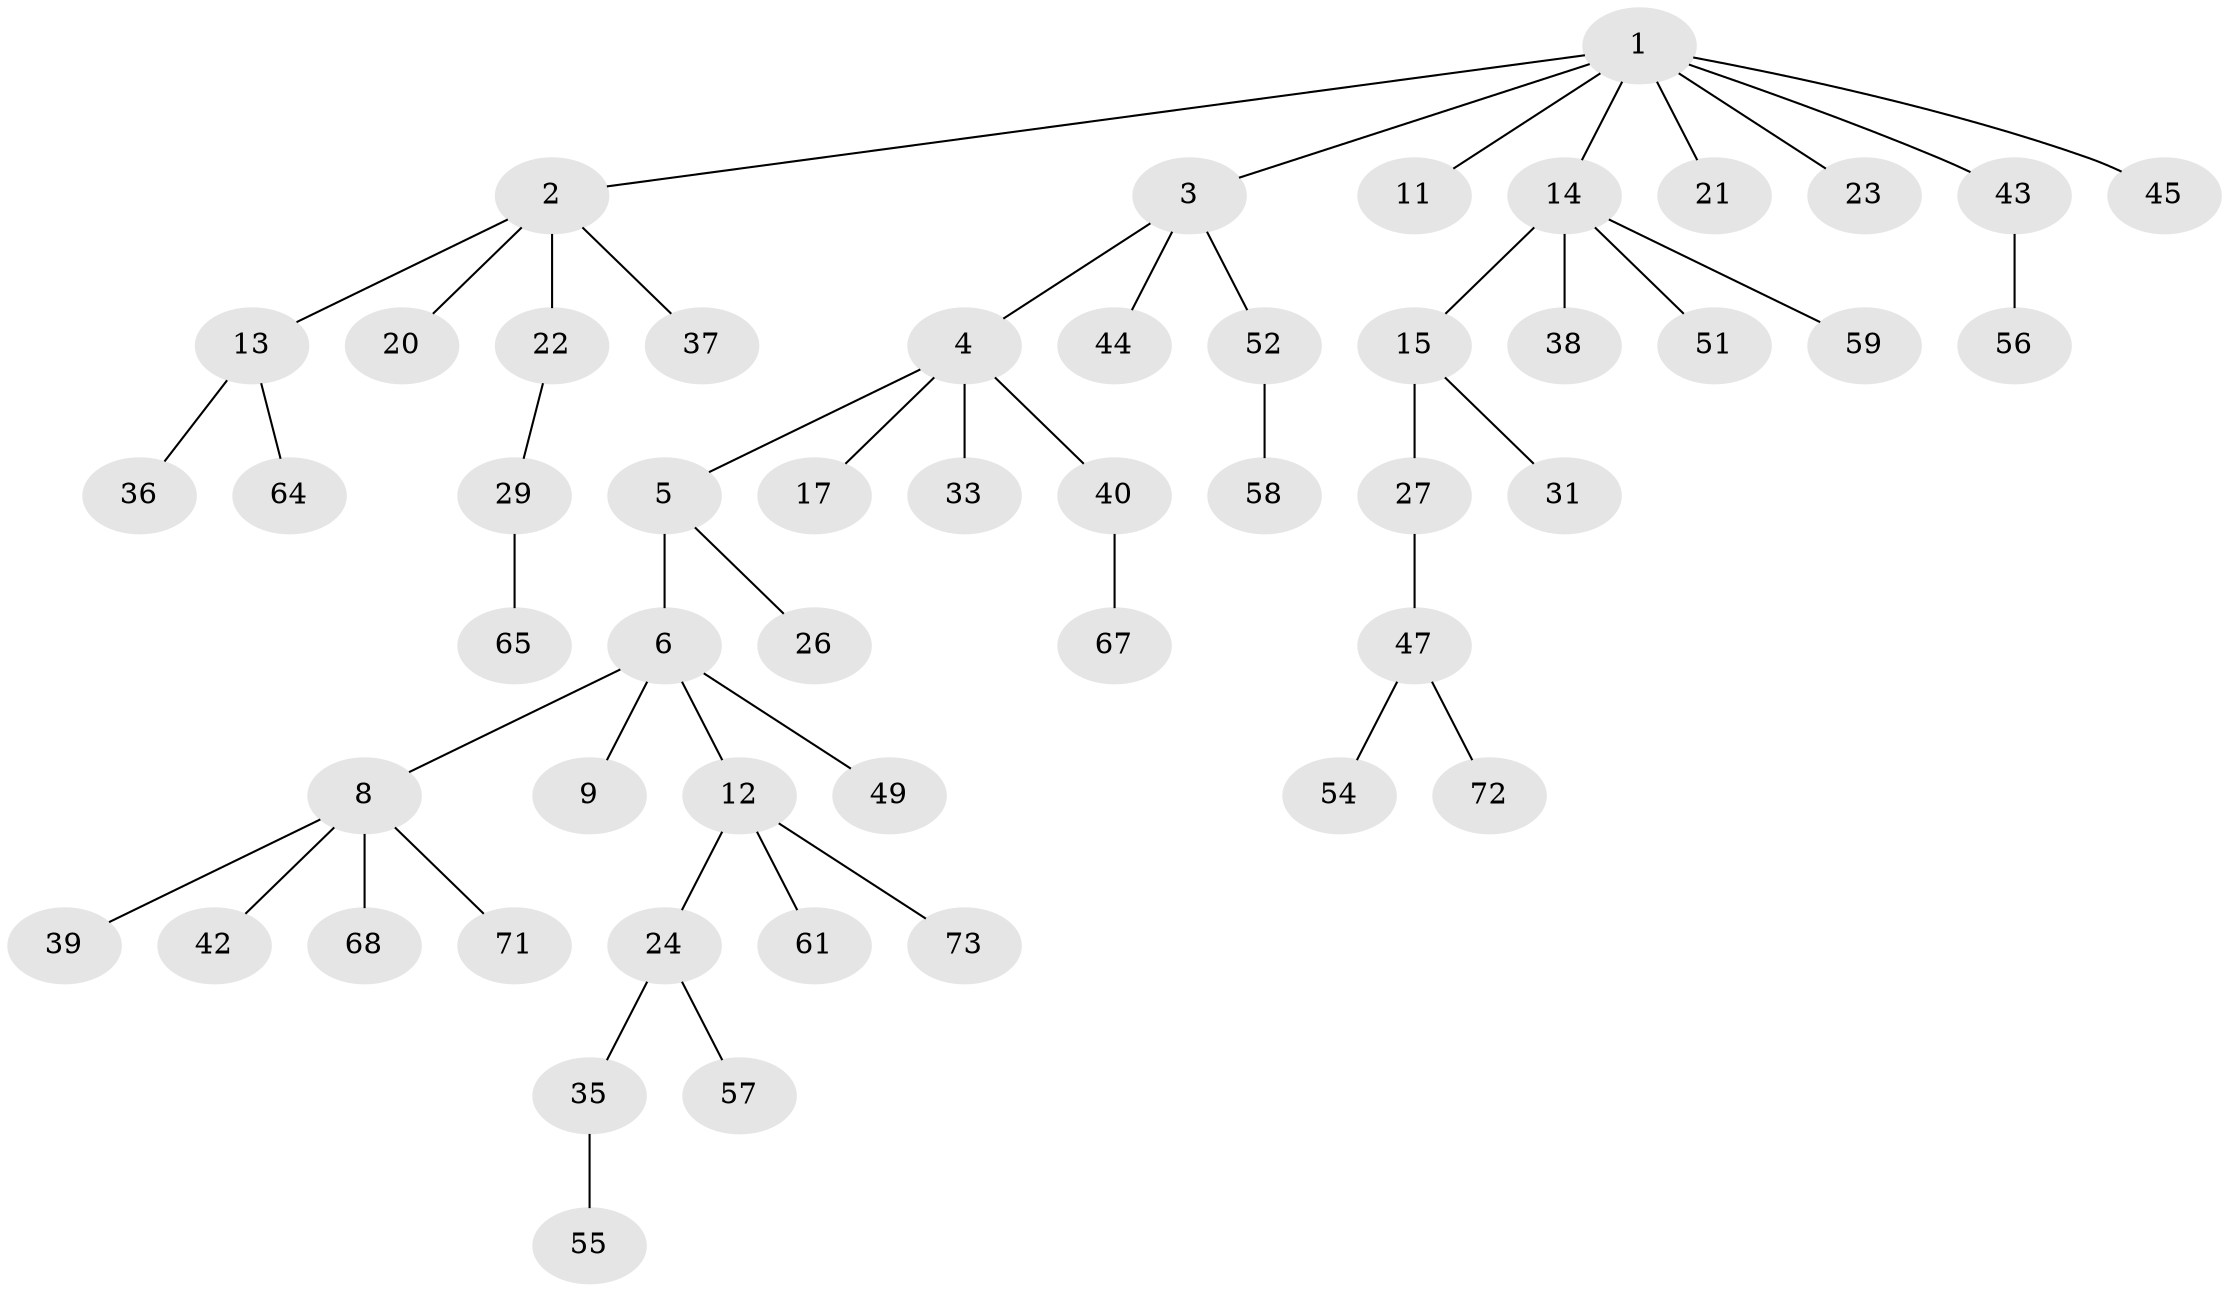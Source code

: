 // original degree distribution, {4: 0.13513513513513514, 6: 0.04054054054054054, 3: 0.10810810810810811, 1: 0.5675675675675675, 2: 0.14864864864864866}
// Generated by graph-tools (version 1.1) at 2025/11/02/27/25 16:11:27]
// undirected, 52 vertices, 51 edges
graph export_dot {
graph [start="1"]
  node [color=gray90,style=filled];
  1 [super="+10"];
  2 [super="+7"];
  3 [super="+25"];
  4 [super="+18"];
  5 [super="+28"];
  6 [super="+19"];
  8 [super="+16"];
  9;
  11 [super="+50"];
  12 [super="+46"];
  13 [super="+32"];
  14 [super="+34"];
  15 [super="+30"];
  17;
  20 [super="+41"];
  21;
  22 [super="+70"];
  23;
  24 [super="+62"];
  26;
  27;
  29 [super="+69"];
  31;
  33;
  35 [super="+66"];
  36;
  37;
  38;
  39;
  40 [super="+48"];
  42;
  43;
  44;
  45 [super="+74"];
  47 [super="+63"];
  49;
  51;
  52 [super="+53"];
  54;
  55;
  56 [super="+60"];
  57;
  58;
  59;
  61;
  64;
  65;
  67;
  68;
  71;
  72;
  73;
  1 -- 2;
  1 -- 3;
  1 -- 43;
  1 -- 21;
  1 -- 23;
  1 -- 11;
  1 -- 45;
  1 -- 14;
  2 -- 20;
  2 -- 22;
  2 -- 13;
  2 -- 37;
  3 -- 4;
  3 -- 44;
  3 -- 52;
  4 -- 5;
  4 -- 17;
  4 -- 33;
  4 -- 40;
  5 -- 6;
  5 -- 26;
  6 -- 8;
  6 -- 9;
  6 -- 12;
  6 -- 49;
  8 -- 42;
  8 -- 68;
  8 -- 39;
  8 -- 71;
  12 -- 24;
  12 -- 73;
  12 -- 61;
  13 -- 64;
  13 -- 36;
  14 -- 15;
  14 -- 38;
  14 -- 51;
  14 -- 59;
  15 -- 27;
  15 -- 31;
  22 -- 29;
  24 -- 35;
  24 -- 57;
  27 -- 47;
  29 -- 65;
  35 -- 55;
  40 -- 67;
  43 -- 56;
  47 -- 54;
  47 -- 72;
  52 -- 58;
}
